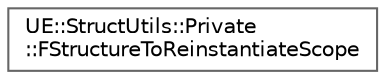 digraph "Graphical Class Hierarchy"
{
 // INTERACTIVE_SVG=YES
 // LATEX_PDF_SIZE
  bgcolor="transparent";
  edge [fontname=Helvetica,fontsize=10,labelfontname=Helvetica,labelfontsize=10];
  node [fontname=Helvetica,fontsize=10,shape=box,height=0.2,width=0.4];
  rankdir="LR";
  Node0 [id="Node000000",label="UE::StructUtils::Private\l::FStructureToReinstantiateScope",height=0.2,width=0.4,color="grey40", fillcolor="white", style="filled",URL="$d6/d20/structUE_1_1StructUtils_1_1Private_1_1FStructureToReinstantiateScope.html",tooltip=" "];
}
